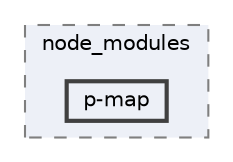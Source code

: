 digraph "C:/Users/arisc/OneDrive/Documents/GitHub/FINAL/EcoEats-Project/node_modules/p-map"
{
 // LATEX_PDF_SIZE
  bgcolor="transparent";
  edge [fontname=Helvetica,fontsize=10,labelfontname=Helvetica,labelfontsize=10];
  node [fontname=Helvetica,fontsize=10,shape=box,height=0.2,width=0.4];
  compound=true
  subgraph clusterdir_5091f2b68170d33f954320199e2fed0a {
    graph [ bgcolor="#edf0f7", pencolor="grey50", label="node_modules", fontname=Helvetica,fontsize=10 style="filled,dashed", URL="dir_5091f2b68170d33f954320199e2fed0a.html",tooltip=""]
  dir_e9bc5460ed6599ff0d684850251d57c6 [label="p-map", fillcolor="#edf0f7", color="grey25", style="filled,bold", URL="dir_e9bc5460ed6599ff0d684850251d57c6.html",tooltip=""];
  }
}
